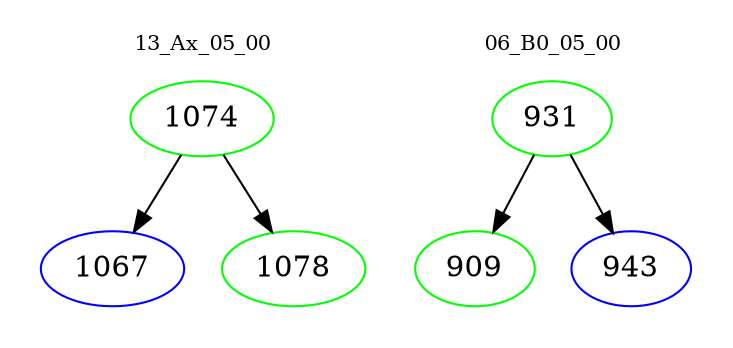 digraph{
subgraph cluster_0 {
color = white
label = "13_Ax_05_00";
fontsize=10;
T0_1074 [label="1074", color="green"]
T0_1074 -> T0_1067 [color="black"]
T0_1067 [label="1067", color="blue"]
T0_1074 -> T0_1078 [color="black"]
T0_1078 [label="1078", color="green"]
}
subgraph cluster_1 {
color = white
label = "06_B0_05_00";
fontsize=10;
T1_931 [label="931", color="green"]
T1_931 -> T1_909 [color="black"]
T1_909 [label="909", color="green"]
T1_931 -> T1_943 [color="black"]
T1_943 [label="943", color="blue"]
}
}
